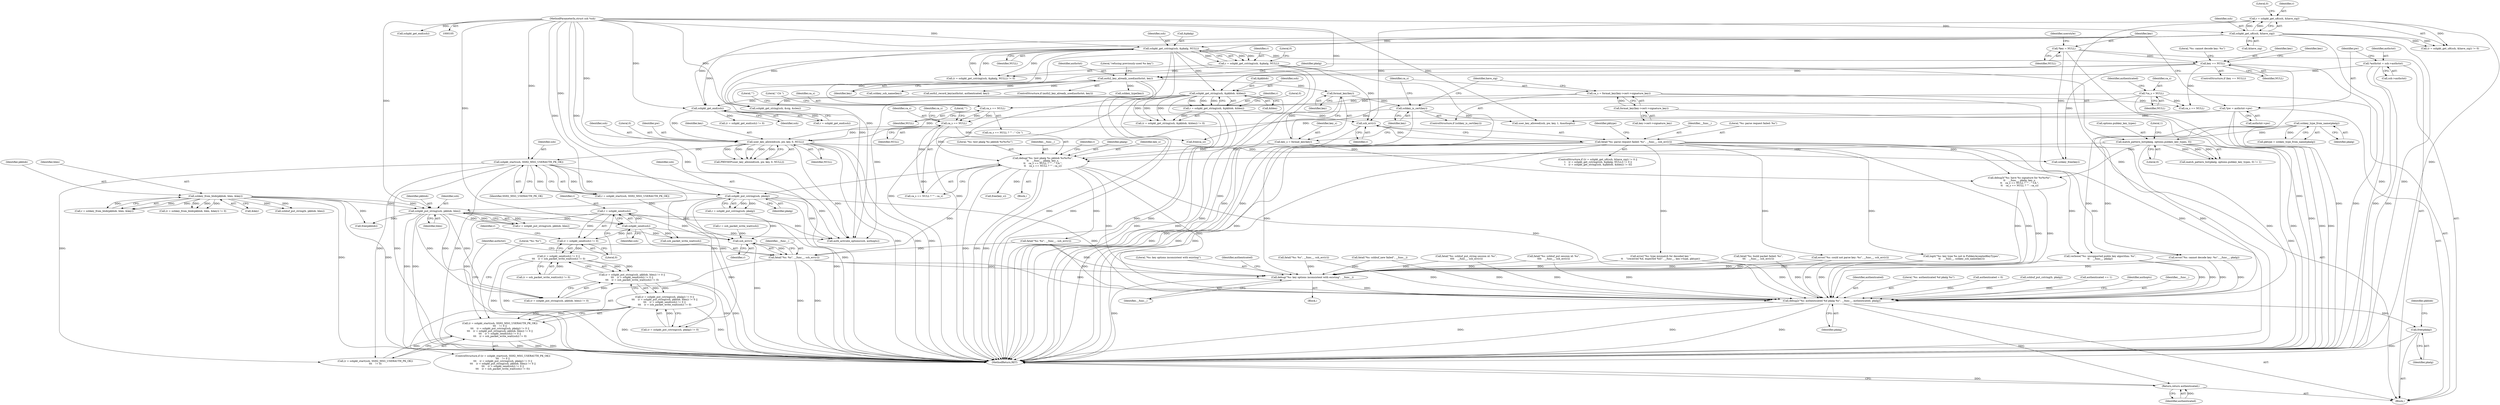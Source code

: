 digraph "1_src_779974d35b4859c07bc3cb8a12c74b43b0a7d1e0_1@API" {
"1000609" [label="(Call,r = sshpkt_send(ssh))"];
"1000611" [label="(Call,sshpkt_send(ssh))"];
"1000602" [label="(Call,sshpkt_put_string(ssh, pkblob, blen))"];
"1000594" [label="(Call,sshpkt_put_cstring(ssh, pkalg))"];
"1000586" [label="(Call,sshpkt_start(ssh, SSH2_MSG_USERAUTH_PK_OK))"];
"1000574" [label="(Call,user_key_allowed(ssh, pw, key, 0, NULL))"];
"1000564" [label="(Call,sshpkt_get_end(ssh))"];
"1000187" [label="(Call,sshpkt_get_string(ssh, &pkblob, &blen))"];
"1000178" [label="(Call,sshpkt_get_cstring(ssh, &pkalg, NULL))"];
"1000169" [label="(Call,sshpkt_get_u8(ssh, &have_sig))"];
"1000106" [label="(MethodParameterIn,struct ssh *ssh)"];
"1000115" [label="(Call,*pw = authctxt->pw)"];
"1000305" [label="(Call,sshkey_is_cert(key))"];
"1000302" [label="(Call,format_key(key))"];
"1000275" [label="(Call,auth2_key_already_used(authctxt, key))"];
"1000109" [label="(Call,*authctxt = ssh->authctxt)"];
"1000231" [label="(Call,key == NULL)"];
"1000122" [label="(Call,*key = NULL)"];
"1000555" [label="(Call,ca_s == NULL)"];
"1000549" [label="(Call,ca_s == NULL)"];
"1000135" [label="(Call,*ca_s = NULL)"];
"1000307" [label="(Call,ca_s = format_key(key->cert->signature_key))"];
"1000309" [label="(Call,format_key(key->cert->signature_key))"];
"1000543" [label="(Call,debug(\"%s: test pkalg %s pkblob %s%s%s\",\n\t\t    __func__, pkalg, key_s,\n\t\t    ca_s == NULL ? \"\" : \" CA \",\n\t\t    ca_s == NULL ? \"\" : ca_s))"];
"1000194" [label="(Call,fatal(\"%s: parse request failed: %s\", __func__, ssh_err(r)))"];
"1000197" [label="(Call,ssh_err(r))"];
"1000176" [label="(Call,r = sshpkt_get_cstring(ssh, &pkalg, NULL))"];
"1000167" [label="(Call,r = sshpkt_get_u8(ssh, &have_sig))"];
"1000185" [label="(Call,r = sshpkt_get_string(ssh, &pkblob, &blen))"];
"1000286" [label="(Call,match_pattern_list(pkalg, options.pubkey_key_types, 0))"];
"1000201" [label="(Call,sshkey_type_from_name(pkalg))"];
"1000300" [label="(Call,key_s = format_key(key))"];
"1000217" [label="(Call,sshkey_from_blob(pkblob, blen, &key))"];
"1000608" [label="(Call,(r = sshpkt_send(ssh)) != 0)"];
"1000607" [label="(Call,(r = sshpkt_send(ssh)) != 0 ||\n\t\t\t    (r = ssh_packet_write_wait(ssh)) != 0)"];
"1000598" [label="(Call,(r = sshpkt_put_string(ssh, pkblob, blen)) != 0 ||\n\t\t\t    (r = sshpkt_send(ssh)) != 0 ||\n\t\t\t    (r = ssh_packet_write_wait(ssh)) != 0)"];
"1000590" [label="(Call,(r = sshpkt_put_cstring(ssh, pkalg)) != 0 ||\n\t\t\t    (r = sshpkt_put_string(ssh, pkblob, blen)) != 0 ||\n\t\t\t    (r = sshpkt_send(ssh)) != 0 ||\n\t\t\t    (r = ssh_packet_write_wait(ssh)) != 0)"];
"1000582" [label="(Call,(r = sshpkt_start(ssh, SSH2_MSG_USERAUTH_PK_OK))\n\t\t\t    != 0 ||\n\t\t\t    (r = sshpkt_put_cstring(ssh, pkalg)) != 0 ||\n\t\t\t    (r = sshpkt_put_string(ssh, pkblob, blen)) != 0 ||\n\t\t\t    (r = sshpkt_send(ssh)) != 0 ||\n\t\t\t    (r = ssh_packet_write_wait(ssh)) != 0)"];
"1000623" [label="(Call,ssh_err(r))"];
"1000620" [label="(Call,fatal(\"%s: %s\", __func__, ssh_err(r)))"];
"1000642" [label="(Call,debug(\"%s: key options inconsistent with existing\", __func__))"];
"1000648" [label="(Call,debug2(\"%s: authenticated %d pkalg %s\", __func__, authenticated, pkalg))"];
"1000659" [label="(Call,free(pkalg))"];
"1000667" [label="(Return,return authenticated;)"];
"1000123" [label="(Identifier,key)"];
"1000167" [label="(Call,r = sshpkt_get_u8(ssh, &have_sig))"];
"1000554" [label="(Call,ca_s == NULL ? \"\" : ca_s)"];
"1000615" [label="(Call,r = ssh_packet_write_wait(ssh))"];
"1000574" [label="(Call,user_key_allowed(ssh, pw, key, 0, NULL))"];
"1000183" [label="(Literal,0)"];
"1000173" [label="(Literal,0)"];
"1000179" [label="(Identifier,ssh)"];
"1000169" [label="(Call,sshpkt_get_u8(ssh, &have_sig))"];
"1000168" [label="(Identifier,r)"];
"1000137" [label="(Identifier,NULL)"];
"1000611" [label="(Call,sshpkt_send(ssh))"];
"1000599" [label="(Call,(r = sshpkt_put_string(ssh, pkblob, blen)) != 0)"];
"1000583" [label="(Call,(r = sshpkt_start(ssh, SSH2_MSG_USERAUTH_PK_OK))\n\t\t\t    != 0)"];
"1000307" [label="(Call,ca_s = format_key(key->cert->signature_key))"];
"1000383" [label="(Call,fatal(\"%s: sshbuf_put session id: %s\",\n\t\t\t\t    __func__, ssh_err(r)))"];
"1000191" [label="(Call,&blen)"];
"1000669" [label="(MethodReturn,RET)"];
"1000667" [label="(Return,return authenticated;)"];
"1000340" [label="(Call,sshpkt_get_string(ssh, &sig, &slen))"];
"1000302" [label="(Call,format_key(key))"];
"1000324" [label="(Call,ca_s == NULL)"];
"1000220" [label="(Call,&key)"];
"1000318" [label="(Call,debug3(\"%s: have %s signature for %s%s%s\",\n\t\t    __func__, pkalg, key_s,\n\t\t    ca_s == NULL ? \"\" : \" CA \",\n\t\t    ca_s == NULL ? \"\" : ca_s))"];
"1000594" [label="(Call,sshpkt_put_cstring(ssh, pkalg))"];
"1000484" [label="(Call,fatal(\"%s: build packet failed: %s\",\n\t\t\t    __func__, ssh_err(r)))"];
"1000562" [label="(Call,r = sshpkt_get_end(ssh))"];
"1000187" [label="(Call,sshpkt_get_string(ssh, &pkblob, &blen))"];
"1000399" [label="(Call,fatal(\"%s: sshbuf_put_string session id: %s\",\n \t\t\t\t    __func__, ssh_err(r)))"];
"1000110" [label="(Identifier,authctxt)"];
"1000196" [label="(Identifier,__func__)"];
"1000230" [label="(ControlStructure,if (key == NULL))"];
"1000185" [label="(Call,r = sshpkt_get_string(ssh, &pkblob, &blen))"];
"1000582" [label="(Call,(r = sshpkt_start(ssh, SSH2_MSG_USERAUTH_PK_OK))\n\t\t\t    != 0 ||\n\t\t\t    (r = sshpkt_put_cstring(ssh, pkalg)) != 0 ||\n\t\t\t    (r = sshpkt_put_string(ssh, pkblob, blen)) != 0 ||\n\t\t\t    (r = sshpkt_send(ssh)) != 0 ||\n\t\t\t    (r = ssh_packet_write_wait(ssh)) != 0)"];
"1000537" [label="(Call,auth2_record_key(authctxt, authenticated, key))"];
"1000304" [label="(ControlStructure,if (sshkey_is_cert(key)))"];
"1000557" [label="(Identifier,NULL)"];
"1000620" [label="(Call,fatal(\"%s: %s\", __func__, ssh_err(r)))"];
"1000662" [label="(Identifier,pkblob)"];
"1000547" [label="(Identifier,key_s)"];
"1000668" [label="(Identifier,authenticated)"];
"1000591" [label="(Call,(r = sshpkt_put_cstring(ssh, pkalg)) != 0)"];
"1000147" [label="(Identifier,authenticated)"];
"1000287" [label="(Identifier,pkalg)"];
"1000556" [label="(Identifier,ca_s)"];
"1000563" [label="(Identifier,r)"];
"1000576" [label="(Identifier,pw)"];
"1000610" [label="(Identifier,r)"];
"1000579" [label="(Identifier,NULL)"];
"1000178" [label="(Call,sshpkt_get_cstring(ssh, &pkalg, NULL))"];
"1000555" [label="(Call,ca_s == NULL)"];
"1000621" [label="(Literal,\"%s: %s\")"];
"1000546" [label="(Identifier,pkalg)"];
"1000595" [label="(Identifier,ssh)"];
"1000193" [label="(Literal,0)"];
"1000199" [label="(Call,pktype = sshkey_type_from_name(pkalg))"];
"1000274" [label="(ControlStructure,if (auth2_key_already_used(authctxt, key)))"];
"1000306" [label="(Identifier,key)"];
"1000280" [label="(Literal,\"refusing previously-used %s key\")"];
"1000281" [label="(Call,sshkey_type(key))"];
"1000548" [label="(Call,ca_s == NULL ? \"\" : \" CA \")"];
"1000288" [label="(Call,options.pubkey_key_types)"];
"1000661" [label="(Call,free(pkblob))"];
"1000275" [label="(Call,auth2_key_already_used(authctxt, key))"];
"1000590" [label="(Call,(r = sshpkt_put_cstring(ssh, pkalg)) != 0 ||\n\t\t\t    (r = sshpkt_put_string(ssh, pkblob, blen)) != 0 ||\n\t\t\t    (r = sshpkt_send(ssh)) != 0 ||\n\t\t\t    (r = ssh_packet_write_wait(ssh)) != 0)"];
"1000117" [label="(Call,authctxt->pw)"];
"1000276" [label="(Identifier,authctxt)"];
"1000651" [label="(Identifier,authenticated)"];
"1000564" [label="(Call,sshpkt_get_end(ssh))"];
"1000649" [label="(Literal,\"%s: authenticated %d pkalg %s\")"];
"1000285" [label="(Call,match_pattern_list(pkalg, options.pubkey_key_types, 0) != 1)"];
"1000648" [label="(Call,debug2(\"%s: authenticated %d pkalg %s\", __func__, authenticated, pkalg))"];
"1000175" [label="(Call,(r = sshpkt_get_cstring(ssh, &pkalg, NULL)) != 0)"];
"1000106" [label="(MethodParameterIn,struct ssh *ssh)"];
"1000194" [label="(Call,fatal(\"%s: parse request failed: %s\", __func__, ssh_err(r)))"];
"1000171" [label="(Call,&have_sig)"];
"1000581" [label="(ControlStructure,if ((r = sshpkt_start(ssh, SSH2_MSG_USERAUTH_PK_OK))\n\t\t\t    != 0 ||\n\t\t\t    (r = sshpkt_put_cstring(ssh, pkalg)) != 0 ||\n\t\t\t    (r = sshpkt_put_string(ssh, pkblob, blen)) != 0 ||\n\t\t\t    (r = sshpkt_send(ssh)) != 0 ||\n\t\t\t    (r = ssh_packet_write_wait(ssh)) != 0))"];
"1000231" [label="(Call,key == NULL)"];
"1000217" [label="(Call,sshkey_from_blob(pkblob, blen, &key))"];
"1000128" [label="(Identifier,userstyle)"];
"1000247" [label="(Call,error(\"%s: type mismatch for decoded key \"\n\t\t    \"(received %d, expected %d)\", __func__, key->type, pktype))"];
"1000645" [label="(Call,authenticated = 0)"];
"1000316" [label="(Identifier,have_sig)"];
"1000202" [label="(Identifier,pkalg)"];
"1000305" [label="(Call,sshkey_is_cert(key))"];
"1000623" [label="(Call,ssh_err(r))"];
"1000588" [label="(Identifier,SSH2_MSG_USERAUTH_PK_OK)"];
"1000613" [label="(Literal,0)"];
"1000186" [label="(Identifier,r)"];
"1000292" [label="(Literal,1)"];
"1000215" [label="(Call,r = sshkey_from_blob(pkblob, blen, &key))"];
"1000350" [label="(Call,sshpkt_get_end(ssh))"];
"1000236" [label="(Literal,\"%s: cannot decode key: %s\")"];
"1000107" [label="(Block,)"];
"1000472" [label="(Call,sshbuf_put_cstring(b, pkalg))"];
"1000208" [label="(Call,verbose(\"%s: unsupported public key algorithm: %s\",\n\t\t    __func__, pkalg))"];
"1000232" [label="(Identifier,key)"];
"1000644" [label="(Identifier,__func__)"];
"1000353" [label="(Call,fatal(\"%s: %s\", __func__, ssh_err(r)))"];
"1000612" [label="(Identifier,ssh)"];
"1000600" [label="(Call,r = sshpkt_put_string(ssh, pkblob, blen))"];
"1000243" [label="(Identifier,key)"];
"1000627" [label="(Identifier,authctxt)"];
"1000233" [label="(Identifier,NULL)"];
"1000309" [label="(Call,format_key(key->cert->signature_key))"];
"1000652" [label="(Identifier,pkalg)"];
"1000189" [label="(Call,&pkblob)"];
"1000308" [label="(Identifier,ca_s)"];
"1000567" [label="(Call,fatal(\"%s: %s\", __func__, ssh_err(r)))"];
"1000201" [label="(Call,sshkey_type_from_name(pkalg))"];
"1000573" [label="(Call,PRIVSEP(user_key_allowed(ssh, pw, key, 0, NULL)))"];
"1000596" [label="(Identifier,pkalg)"];
"1000136" [label="(Identifier,ca_s)"];
"1000614" [label="(Call,(r = ssh_packet_write_wait(ssh)) != 0)"];
"1000303" [label="(Identifier,key)"];
"1000559" [label="(Identifier,ca_s)"];
"1000166" [label="(Call,(r = sshpkt_get_u8(ssh, &have_sig)) != 0)"];
"1000609" [label="(Call,r = sshpkt_send(ssh))"];
"1000633" [label="(Call,authenticated == 1)"];
"1000637" [label="(Call,auth_activate_options(ssh, authopts))"];
"1000544" [label="(Literal,\"%s: test pkalg %s pkblob %s%s%s\")"];
"1000659" [label="(Call,free(pkalg))"];
"1000135" [label="(Call,*ca_s = NULL)"];
"1000543" [label="(Call,debug(\"%s: test pkalg %s pkblob %s%s%s\",\n\t\t    __func__, pkalg, key_s,\n\t\t    ca_s == NULL ? \"\" : \" CA \",\n\t\t    ca_s == NULL ? \"\" : ca_s))"];
"1000109" [label="(Call,*authctxt = ssh->authctxt)"];
"1000577" [label="(Identifier,key)"];
"1000177" [label="(Identifier,r)"];
"1000642" [label="(Call,debug(\"%s: key options inconsistent with existing\", __func__))"];
"1000122" [label="(Call,*key = NULL)"];
"1000654" [label="(Identifier,authopts)"];
"1000479" [label="(Call,sshbuf_put_string(b, pkblob, blen))"];
"1000170" [label="(Identifier,ssh)"];
"1000277" [label="(Identifier,key)"];
"1000550" [label="(Identifier,ca_s)"];
"1000598" [label="(Call,(r = sshpkt_put_string(ssh, pkblob, blen)) != 0 ||\n\t\t\t    (r = sshpkt_send(ssh)) != 0 ||\n\t\t\t    (r = ssh_packet_write_wait(ssh)) != 0)"];
"1000586" [label="(Call,sshpkt_start(ssh, SSH2_MSG_USERAUTH_PK_OK))"];
"1000164" [label="(ControlStructure,if ((r = sshpkt_get_u8(ssh, &have_sig)) != 0 ||\n \t    (r = sshpkt_get_cstring(ssh, &pkalg, NULL)) != 0 ||\n \t    (r = sshpkt_get_string(ssh, &pkblob, &blen)) != 0))"];
"1000180" [label="(Call,&pkalg)"];
"1000650" [label="(Identifier,__func__)"];
"1000603" [label="(Identifier,ssh)"];
"1000297" [label="(Call,sshkey_ssh_name(key))"];
"1000575" [label="(Identifier,ssh)"];
"1000655" [label="(Call,sshkey_free(key))"];
"1000116" [label="(Identifier,pw)"];
"1000663" [label="(Call,free(key_s))"];
"1000592" [label="(Call,r = sshpkt_put_cstring(ssh, pkalg))"];
"1000235" [label="(Call,error(\"%s: cannot decode key: %s\", __func__, pkalg))"];
"1000604" [label="(Identifier,pkblob)"];
"1000310" [label="(Call,key->cert->signature_key)"];
"1000551" [label="(Identifier,NULL)"];
"1000111" [label="(Call,ssh->authctxt)"];
"1000602" [label="(Call,sshpkt_put_string(ssh, pkblob, blen))"];
"1000301" [label="(Identifier,key_s)"];
"1000219" [label="(Identifier,blen)"];
"1000561" [label="(Call,(r = sshpkt_get_end(ssh)) != 0)"];
"1000608" [label="(Call,(r = sshpkt_send(ssh)) != 0)"];
"1000641" [label="(Block,)"];
"1000214" [label="(Call,(r = sshkey_from_blob(pkblob, blen, &key)) != 0)"];
"1000198" [label="(Identifier,r)"];
"1000364" [label="(Call,fatal(\"%s: sshbuf_new failed\", __func__))"];
"1000115" [label="(Call,*pw = authctxt->pw)"];
"1000552" [label="(Literal,\"\")"];
"1000224" [label="(Call,error(\"%s: could not parse key: %s\", __func__, ssh_err(r)))"];
"1000195" [label="(Literal,\"%s: parse request failed: %s\")"];
"1000584" [label="(Call,r = sshpkt_start(ssh, SSH2_MSG_USERAUTH_PK_OK))"];
"1000176" [label="(Call,r = sshpkt_get_cstring(ssh, &pkalg, NULL))"];
"1000616" [label="(Identifier,r)"];
"1000578" [label="(Literal,0)"];
"1000188" [label="(Identifier,ssh)"];
"1000549" [label="(Call,ca_s == NULL)"];
"1000665" [label="(Call,free(ca_s))"];
"1000498" [label="(Call,user_key_allowed(ssh, pw, key, 1, &authopts))"];
"1000565" [label="(Identifier,ssh)"];
"1000200" [label="(Identifier,pktype)"];
"1000660" [label="(Identifier,pkalg)"];
"1000294" [label="(Call,logit(\"%s: key type %s not in PubkeyAcceptedKeyTypes\",\n\t\t    __func__, sshkey_ssh_name(key)))"];
"1000218" [label="(Identifier,pkblob)"];
"1000605" [label="(Identifier,blen)"];
"1000124" [label="(Identifier,NULL)"];
"1000545" [label="(Identifier,__func__)"];
"1000643" [label="(Literal,\"%s: key options inconsistent with existing\")"];
"1000646" [label="(Identifier,authenticated)"];
"1000607" [label="(Call,(r = sshpkt_send(ssh)) != 0 ||\n\t\t\t    (r = ssh_packet_write_wait(ssh)) != 0)"];
"1000553" [label="(Literal,\" CA \")"];
"1000542" [label="(Block,)"];
"1000286" [label="(Call,match_pattern_list(pkalg, options.pubkey_key_types, 0))"];
"1000291" [label="(Literal,0)"];
"1000622" [label="(Identifier,__func__)"];
"1000617" [label="(Call,ssh_packet_write_wait(ssh))"];
"1000300" [label="(Call,key_s = format_key(key))"];
"1000558" [label="(Literal,\"\")"];
"1000624" [label="(Identifier,r)"];
"1000197" [label="(Call,ssh_err(r))"];
"1000182" [label="(Identifier,NULL)"];
"1000587" [label="(Identifier,ssh)"];
"1000184" [label="(Call,(r = sshpkt_get_string(ssh, &pkblob, &blen)) != 0)"];
"1000609" -> "1000608"  [label="AST: "];
"1000609" -> "1000611"  [label="CFG: "];
"1000610" -> "1000609"  [label="AST: "];
"1000611" -> "1000609"  [label="AST: "];
"1000613" -> "1000609"  [label="CFG: "];
"1000609" -> "1000669"  [label="DDG: "];
"1000609" -> "1000669"  [label="DDG: "];
"1000609" -> "1000608"  [label="DDG: "];
"1000611" -> "1000609"  [label="DDG: "];
"1000609" -> "1000623"  [label="DDG: "];
"1000611" -> "1000612"  [label="CFG: "];
"1000612" -> "1000611"  [label="AST: "];
"1000611" -> "1000669"  [label="DDG: "];
"1000611" -> "1000608"  [label="DDG: "];
"1000602" -> "1000611"  [label="DDG: "];
"1000106" -> "1000611"  [label="DDG: "];
"1000611" -> "1000617"  [label="DDG: "];
"1000611" -> "1000637"  [label="DDG: "];
"1000602" -> "1000600"  [label="AST: "];
"1000602" -> "1000605"  [label="CFG: "];
"1000603" -> "1000602"  [label="AST: "];
"1000604" -> "1000602"  [label="AST: "];
"1000605" -> "1000602"  [label="AST: "];
"1000600" -> "1000602"  [label="CFG: "];
"1000602" -> "1000669"  [label="DDG: "];
"1000602" -> "1000669"  [label="DDG: "];
"1000602" -> "1000599"  [label="DDG: "];
"1000602" -> "1000599"  [label="DDG: "];
"1000602" -> "1000599"  [label="DDG: "];
"1000602" -> "1000600"  [label="DDG: "];
"1000602" -> "1000600"  [label="DDG: "];
"1000602" -> "1000600"  [label="DDG: "];
"1000594" -> "1000602"  [label="DDG: "];
"1000106" -> "1000602"  [label="DDG: "];
"1000217" -> "1000602"  [label="DDG: "];
"1000217" -> "1000602"  [label="DDG: "];
"1000602" -> "1000637"  [label="DDG: "];
"1000602" -> "1000661"  [label="DDG: "];
"1000594" -> "1000592"  [label="AST: "];
"1000594" -> "1000596"  [label="CFG: "];
"1000595" -> "1000594"  [label="AST: "];
"1000596" -> "1000594"  [label="AST: "];
"1000592" -> "1000594"  [label="CFG: "];
"1000594" -> "1000669"  [label="DDG: "];
"1000594" -> "1000591"  [label="DDG: "];
"1000594" -> "1000591"  [label="DDG: "];
"1000594" -> "1000592"  [label="DDG: "];
"1000594" -> "1000592"  [label="DDG: "];
"1000586" -> "1000594"  [label="DDG: "];
"1000106" -> "1000594"  [label="DDG: "];
"1000543" -> "1000594"  [label="DDG: "];
"1000594" -> "1000637"  [label="DDG: "];
"1000594" -> "1000648"  [label="DDG: "];
"1000586" -> "1000584"  [label="AST: "];
"1000586" -> "1000588"  [label="CFG: "];
"1000587" -> "1000586"  [label="AST: "];
"1000588" -> "1000586"  [label="AST: "];
"1000584" -> "1000586"  [label="CFG: "];
"1000586" -> "1000669"  [label="DDG: "];
"1000586" -> "1000669"  [label="DDG: "];
"1000586" -> "1000583"  [label="DDG: "];
"1000586" -> "1000583"  [label="DDG: "];
"1000586" -> "1000584"  [label="DDG: "];
"1000586" -> "1000584"  [label="DDG: "];
"1000574" -> "1000586"  [label="DDG: "];
"1000106" -> "1000586"  [label="DDG: "];
"1000586" -> "1000637"  [label="DDG: "];
"1000574" -> "1000573"  [label="AST: "];
"1000574" -> "1000579"  [label="CFG: "];
"1000575" -> "1000574"  [label="AST: "];
"1000576" -> "1000574"  [label="AST: "];
"1000577" -> "1000574"  [label="AST: "];
"1000578" -> "1000574"  [label="AST: "];
"1000579" -> "1000574"  [label="AST: "];
"1000573" -> "1000574"  [label="CFG: "];
"1000574" -> "1000669"  [label="DDG: "];
"1000574" -> "1000669"  [label="DDG: "];
"1000574" -> "1000669"  [label="DDG: "];
"1000574" -> "1000573"  [label="DDG: "];
"1000574" -> "1000573"  [label="DDG: "];
"1000574" -> "1000573"  [label="DDG: "];
"1000574" -> "1000573"  [label="DDG: "];
"1000574" -> "1000573"  [label="DDG: "];
"1000564" -> "1000574"  [label="DDG: "];
"1000106" -> "1000574"  [label="DDG: "];
"1000115" -> "1000574"  [label="DDG: "];
"1000305" -> "1000574"  [label="DDG: "];
"1000555" -> "1000574"  [label="DDG: "];
"1000574" -> "1000637"  [label="DDG: "];
"1000574" -> "1000655"  [label="DDG: "];
"1000564" -> "1000562"  [label="AST: "];
"1000564" -> "1000565"  [label="CFG: "];
"1000565" -> "1000564"  [label="AST: "];
"1000562" -> "1000564"  [label="CFG: "];
"1000564" -> "1000561"  [label="DDG: "];
"1000564" -> "1000562"  [label="DDG: "];
"1000187" -> "1000564"  [label="DDG: "];
"1000178" -> "1000564"  [label="DDG: "];
"1000169" -> "1000564"  [label="DDG: "];
"1000106" -> "1000564"  [label="DDG: "];
"1000187" -> "1000185"  [label="AST: "];
"1000187" -> "1000191"  [label="CFG: "];
"1000188" -> "1000187"  [label="AST: "];
"1000189" -> "1000187"  [label="AST: "];
"1000191" -> "1000187"  [label="AST: "];
"1000185" -> "1000187"  [label="CFG: "];
"1000187" -> "1000669"  [label="DDG: "];
"1000187" -> "1000669"  [label="DDG: "];
"1000187" -> "1000669"  [label="DDG: "];
"1000187" -> "1000184"  [label="DDG: "];
"1000187" -> "1000184"  [label="DDG: "];
"1000187" -> "1000184"  [label="DDG: "];
"1000187" -> "1000185"  [label="DDG: "];
"1000187" -> "1000185"  [label="DDG: "];
"1000187" -> "1000185"  [label="DDG: "];
"1000178" -> "1000187"  [label="DDG: "];
"1000106" -> "1000187"  [label="DDG: "];
"1000187" -> "1000340"  [label="DDG: "];
"1000187" -> "1000637"  [label="DDG: "];
"1000178" -> "1000176"  [label="AST: "];
"1000178" -> "1000182"  [label="CFG: "];
"1000179" -> "1000178"  [label="AST: "];
"1000180" -> "1000178"  [label="AST: "];
"1000182" -> "1000178"  [label="AST: "];
"1000176" -> "1000178"  [label="CFG: "];
"1000178" -> "1000669"  [label="DDG: "];
"1000178" -> "1000669"  [label="DDG: "];
"1000178" -> "1000669"  [label="DDG: "];
"1000178" -> "1000175"  [label="DDG: "];
"1000178" -> "1000175"  [label="DDG: "];
"1000178" -> "1000175"  [label="DDG: "];
"1000178" -> "1000176"  [label="DDG: "];
"1000178" -> "1000176"  [label="DDG: "];
"1000178" -> "1000176"  [label="DDG: "];
"1000169" -> "1000178"  [label="DDG: "];
"1000106" -> "1000178"  [label="DDG: "];
"1000178" -> "1000231"  [label="DDG: "];
"1000178" -> "1000340"  [label="DDG: "];
"1000178" -> "1000637"  [label="DDG: "];
"1000169" -> "1000167"  [label="AST: "];
"1000169" -> "1000171"  [label="CFG: "];
"1000170" -> "1000169"  [label="AST: "];
"1000171" -> "1000169"  [label="AST: "];
"1000167" -> "1000169"  [label="CFG: "];
"1000169" -> "1000669"  [label="DDG: "];
"1000169" -> "1000669"  [label="DDG: "];
"1000169" -> "1000166"  [label="DDG: "];
"1000169" -> "1000166"  [label="DDG: "];
"1000169" -> "1000167"  [label="DDG: "];
"1000169" -> "1000167"  [label="DDG: "];
"1000106" -> "1000169"  [label="DDG: "];
"1000169" -> "1000340"  [label="DDG: "];
"1000169" -> "1000637"  [label="DDG: "];
"1000106" -> "1000105"  [label="AST: "];
"1000106" -> "1000669"  [label="DDG: "];
"1000106" -> "1000340"  [label="DDG: "];
"1000106" -> "1000350"  [label="DDG: "];
"1000106" -> "1000498"  [label="DDG: "];
"1000106" -> "1000617"  [label="DDG: "];
"1000106" -> "1000637"  [label="DDG: "];
"1000115" -> "1000107"  [label="AST: "];
"1000115" -> "1000117"  [label="CFG: "];
"1000116" -> "1000115"  [label="AST: "];
"1000117" -> "1000115"  [label="AST: "];
"1000123" -> "1000115"  [label="CFG: "];
"1000115" -> "1000669"  [label="DDG: "];
"1000115" -> "1000669"  [label="DDG: "];
"1000115" -> "1000498"  [label="DDG: "];
"1000305" -> "1000304"  [label="AST: "];
"1000305" -> "1000306"  [label="CFG: "];
"1000306" -> "1000305"  [label="AST: "];
"1000308" -> "1000305"  [label="CFG: "];
"1000316" -> "1000305"  [label="CFG: "];
"1000305" -> "1000669"  [label="DDG: "];
"1000302" -> "1000305"  [label="DDG: "];
"1000305" -> "1000498"  [label="DDG: "];
"1000302" -> "1000300"  [label="AST: "];
"1000302" -> "1000303"  [label="CFG: "];
"1000303" -> "1000302"  [label="AST: "];
"1000300" -> "1000302"  [label="CFG: "];
"1000302" -> "1000300"  [label="DDG: "];
"1000275" -> "1000302"  [label="DDG: "];
"1000275" -> "1000274"  [label="AST: "];
"1000275" -> "1000277"  [label="CFG: "];
"1000276" -> "1000275"  [label="AST: "];
"1000277" -> "1000275"  [label="AST: "];
"1000280" -> "1000275"  [label="CFG: "];
"1000287" -> "1000275"  [label="CFG: "];
"1000275" -> "1000669"  [label="DDG: "];
"1000275" -> "1000669"  [label="DDG: "];
"1000109" -> "1000275"  [label="DDG: "];
"1000231" -> "1000275"  [label="DDG: "];
"1000275" -> "1000281"  [label="DDG: "];
"1000275" -> "1000297"  [label="DDG: "];
"1000275" -> "1000537"  [label="DDG: "];
"1000109" -> "1000107"  [label="AST: "];
"1000109" -> "1000111"  [label="CFG: "];
"1000110" -> "1000109"  [label="AST: "];
"1000111" -> "1000109"  [label="AST: "];
"1000116" -> "1000109"  [label="CFG: "];
"1000109" -> "1000669"  [label="DDG: "];
"1000109" -> "1000669"  [label="DDG: "];
"1000231" -> "1000230"  [label="AST: "];
"1000231" -> "1000233"  [label="CFG: "];
"1000232" -> "1000231"  [label="AST: "];
"1000233" -> "1000231"  [label="AST: "];
"1000236" -> "1000231"  [label="CFG: "];
"1000243" -> "1000231"  [label="CFG: "];
"1000231" -> "1000669"  [label="DDG: "];
"1000231" -> "1000669"  [label="DDG: "];
"1000122" -> "1000231"  [label="DDG: "];
"1000231" -> "1000324"  [label="DDG: "];
"1000231" -> "1000549"  [label="DDG: "];
"1000231" -> "1000655"  [label="DDG: "];
"1000122" -> "1000107"  [label="AST: "];
"1000122" -> "1000124"  [label="CFG: "];
"1000123" -> "1000122"  [label="AST: "];
"1000124" -> "1000122"  [label="AST: "];
"1000128" -> "1000122"  [label="CFG: "];
"1000122" -> "1000669"  [label="DDG: "];
"1000122" -> "1000655"  [label="DDG: "];
"1000555" -> "1000554"  [label="AST: "];
"1000555" -> "1000557"  [label="CFG: "];
"1000556" -> "1000555"  [label="AST: "];
"1000557" -> "1000555"  [label="AST: "];
"1000558" -> "1000555"  [label="CFG: "];
"1000559" -> "1000555"  [label="CFG: "];
"1000555" -> "1000543"  [label="DDG: "];
"1000549" -> "1000555"  [label="DDG: "];
"1000549" -> "1000555"  [label="DDG: "];
"1000555" -> "1000554"  [label="DDG: "];
"1000555" -> "1000665"  [label="DDG: "];
"1000549" -> "1000548"  [label="AST: "];
"1000549" -> "1000551"  [label="CFG: "];
"1000550" -> "1000549"  [label="AST: "];
"1000551" -> "1000549"  [label="AST: "];
"1000552" -> "1000549"  [label="CFG: "];
"1000553" -> "1000549"  [label="CFG: "];
"1000135" -> "1000549"  [label="DDG: "];
"1000307" -> "1000549"  [label="DDG: "];
"1000135" -> "1000107"  [label="AST: "];
"1000135" -> "1000137"  [label="CFG: "];
"1000136" -> "1000135"  [label="AST: "];
"1000137" -> "1000135"  [label="AST: "];
"1000147" -> "1000135"  [label="CFG: "];
"1000135" -> "1000669"  [label="DDG: "];
"1000135" -> "1000324"  [label="DDG: "];
"1000135" -> "1000665"  [label="DDG: "];
"1000307" -> "1000304"  [label="AST: "];
"1000307" -> "1000309"  [label="CFG: "];
"1000308" -> "1000307"  [label="AST: "];
"1000309" -> "1000307"  [label="AST: "];
"1000316" -> "1000307"  [label="CFG: "];
"1000307" -> "1000669"  [label="DDG: "];
"1000309" -> "1000307"  [label="DDG: "];
"1000307" -> "1000324"  [label="DDG: "];
"1000309" -> "1000310"  [label="CFG: "];
"1000310" -> "1000309"  [label="AST: "];
"1000309" -> "1000669"  [label="DDG: "];
"1000543" -> "1000542"  [label="AST: "];
"1000543" -> "1000554"  [label="CFG: "];
"1000544" -> "1000543"  [label="AST: "];
"1000545" -> "1000543"  [label="AST: "];
"1000546" -> "1000543"  [label="AST: "];
"1000547" -> "1000543"  [label="AST: "];
"1000548" -> "1000543"  [label="AST: "];
"1000554" -> "1000543"  [label="AST: "];
"1000563" -> "1000543"  [label="CFG: "];
"1000543" -> "1000669"  [label="DDG: "];
"1000543" -> "1000669"  [label="DDG: "];
"1000543" -> "1000669"  [label="DDG: "];
"1000194" -> "1000543"  [label="DDG: "];
"1000286" -> "1000543"  [label="DDG: "];
"1000300" -> "1000543"  [label="DDG: "];
"1000543" -> "1000567"  [label="DDG: "];
"1000543" -> "1000620"  [label="DDG: "];
"1000543" -> "1000642"  [label="DDG: "];
"1000543" -> "1000648"  [label="DDG: "];
"1000543" -> "1000648"  [label="DDG: "];
"1000543" -> "1000663"  [label="DDG: "];
"1000194" -> "1000164"  [label="AST: "];
"1000194" -> "1000197"  [label="CFG: "];
"1000195" -> "1000194"  [label="AST: "];
"1000196" -> "1000194"  [label="AST: "];
"1000197" -> "1000194"  [label="AST: "];
"1000200" -> "1000194"  [label="CFG: "];
"1000194" -> "1000669"  [label="DDG: "];
"1000194" -> "1000669"  [label="DDG: "];
"1000197" -> "1000194"  [label="DDG: "];
"1000194" -> "1000208"  [label="DDG: "];
"1000194" -> "1000224"  [label="DDG: "];
"1000194" -> "1000235"  [label="DDG: "];
"1000194" -> "1000247"  [label="DDG: "];
"1000194" -> "1000294"  [label="DDG: "];
"1000194" -> "1000318"  [label="DDG: "];
"1000194" -> "1000642"  [label="DDG: "];
"1000194" -> "1000648"  [label="DDG: "];
"1000197" -> "1000198"  [label="CFG: "];
"1000198" -> "1000197"  [label="AST: "];
"1000197" -> "1000669"  [label="DDG: "];
"1000176" -> "1000197"  [label="DDG: "];
"1000167" -> "1000197"  [label="DDG: "];
"1000185" -> "1000197"  [label="DDG: "];
"1000176" -> "1000175"  [label="AST: "];
"1000177" -> "1000176"  [label="AST: "];
"1000183" -> "1000176"  [label="CFG: "];
"1000176" -> "1000669"  [label="DDG: "];
"1000176" -> "1000669"  [label="DDG: "];
"1000176" -> "1000175"  [label="DDG: "];
"1000167" -> "1000166"  [label="AST: "];
"1000168" -> "1000167"  [label="AST: "];
"1000173" -> "1000167"  [label="CFG: "];
"1000167" -> "1000669"  [label="DDG: "];
"1000167" -> "1000669"  [label="DDG: "];
"1000167" -> "1000166"  [label="DDG: "];
"1000185" -> "1000184"  [label="AST: "];
"1000186" -> "1000185"  [label="AST: "];
"1000193" -> "1000185"  [label="CFG: "];
"1000185" -> "1000669"  [label="DDG: "];
"1000185" -> "1000669"  [label="DDG: "];
"1000185" -> "1000184"  [label="DDG: "];
"1000286" -> "1000285"  [label="AST: "];
"1000286" -> "1000291"  [label="CFG: "];
"1000287" -> "1000286"  [label="AST: "];
"1000288" -> "1000286"  [label="AST: "];
"1000291" -> "1000286"  [label="AST: "];
"1000292" -> "1000286"  [label="CFG: "];
"1000286" -> "1000669"  [label="DDG: "];
"1000286" -> "1000285"  [label="DDG: "];
"1000286" -> "1000285"  [label="DDG: "];
"1000286" -> "1000285"  [label="DDG: "];
"1000201" -> "1000286"  [label="DDG: "];
"1000286" -> "1000318"  [label="DDG: "];
"1000286" -> "1000648"  [label="DDG: "];
"1000201" -> "1000199"  [label="AST: "];
"1000201" -> "1000202"  [label="CFG: "];
"1000202" -> "1000201"  [label="AST: "];
"1000199" -> "1000201"  [label="CFG: "];
"1000201" -> "1000199"  [label="DDG: "];
"1000201" -> "1000208"  [label="DDG: "];
"1000201" -> "1000235"  [label="DDG: "];
"1000201" -> "1000648"  [label="DDG: "];
"1000300" -> "1000107"  [label="AST: "];
"1000301" -> "1000300"  [label="AST: "];
"1000306" -> "1000300"  [label="CFG: "];
"1000300" -> "1000669"  [label="DDG: "];
"1000300" -> "1000318"  [label="DDG: "];
"1000217" -> "1000215"  [label="AST: "];
"1000217" -> "1000220"  [label="CFG: "];
"1000218" -> "1000217"  [label="AST: "];
"1000219" -> "1000217"  [label="AST: "];
"1000220" -> "1000217"  [label="AST: "];
"1000215" -> "1000217"  [label="CFG: "];
"1000217" -> "1000669"  [label="DDG: "];
"1000217" -> "1000669"  [label="DDG: "];
"1000217" -> "1000214"  [label="DDG: "];
"1000217" -> "1000214"  [label="DDG: "];
"1000217" -> "1000214"  [label="DDG: "];
"1000217" -> "1000215"  [label="DDG: "];
"1000217" -> "1000215"  [label="DDG: "];
"1000217" -> "1000215"  [label="DDG: "];
"1000217" -> "1000479"  [label="DDG: "];
"1000217" -> "1000479"  [label="DDG: "];
"1000217" -> "1000661"  [label="DDG: "];
"1000608" -> "1000607"  [label="AST: "];
"1000608" -> "1000613"  [label="CFG: "];
"1000613" -> "1000608"  [label="AST: "];
"1000616" -> "1000608"  [label="CFG: "];
"1000607" -> "1000608"  [label="CFG: "];
"1000608" -> "1000607"  [label="DDG: "];
"1000607" -> "1000598"  [label="AST: "];
"1000607" -> "1000614"  [label="CFG: "];
"1000614" -> "1000607"  [label="AST: "];
"1000598" -> "1000607"  [label="CFG: "];
"1000607" -> "1000669"  [label="DDG: "];
"1000607" -> "1000669"  [label="DDG: "];
"1000607" -> "1000598"  [label="DDG: "];
"1000607" -> "1000598"  [label="DDG: "];
"1000614" -> "1000607"  [label="DDG: "];
"1000598" -> "1000590"  [label="AST: "];
"1000598" -> "1000599"  [label="CFG: "];
"1000599" -> "1000598"  [label="AST: "];
"1000590" -> "1000598"  [label="CFG: "];
"1000598" -> "1000669"  [label="DDG: "];
"1000598" -> "1000669"  [label="DDG: "];
"1000598" -> "1000590"  [label="DDG: "];
"1000598" -> "1000590"  [label="DDG: "];
"1000599" -> "1000598"  [label="DDG: "];
"1000590" -> "1000582"  [label="AST: "];
"1000590" -> "1000591"  [label="CFG: "];
"1000591" -> "1000590"  [label="AST: "];
"1000582" -> "1000590"  [label="CFG: "];
"1000590" -> "1000669"  [label="DDG: "];
"1000590" -> "1000669"  [label="DDG: "];
"1000590" -> "1000582"  [label="DDG: "];
"1000590" -> "1000582"  [label="DDG: "];
"1000591" -> "1000590"  [label="DDG: "];
"1000582" -> "1000581"  [label="AST: "];
"1000582" -> "1000583"  [label="CFG: "];
"1000583" -> "1000582"  [label="AST: "];
"1000621" -> "1000582"  [label="CFG: "];
"1000627" -> "1000582"  [label="CFG: "];
"1000582" -> "1000669"  [label="DDG: "];
"1000582" -> "1000669"  [label="DDG: "];
"1000582" -> "1000669"  [label="DDG: "];
"1000583" -> "1000582"  [label="DDG: "];
"1000623" -> "1000620"  [label="AST: "];
"1000623" -> "1000624"  [label="CFG: "];
"1000624" -> "1000623"  [label="AST: "];
"1000620" -> "1000623"  [label="CFG: "];
"1000623" -> "1000669"  [label="DDG: "];
"1000623" -> "1000620"  [label="DDG: "];
"1000592" -> "1000623"  [label="DDG: "];
"1000615" -> "1000623"  [label="DDG: "];
"1000584" -> "1000623"  [label="DDG: "];
"1000600" -> "1000623"  [label="DDG: "];
"1000620" -> "1000581"  [label="AST: "];
"1000621" -> "1000620"  [label="AST: "];
"1000622" -> "1000620"  [label="AST: "];
"1000627" -> "1000620"  [label="CFG: "];
"1000620" -> "1000669"  [label="DDG: "];
"1000620" -> "1000669"  [label="DDG: "];
"1000567" -> "1000620"  [label="DDG: "];
"1000620" -> "1000642"  [label="DDG: "];
"1000620" -> "1000648"  [label="DDG: "];
"1000642" -> "1000641"  [label="AST: "];
"1000642" -> "1000644"  [label="CFG: "];
"1000643" -> "1000642"  [label="AST: "];
"1000644" -> "1000642"  [label="AST: "];
"1000646" -> "1000642"  [label="CFG: "];
"1000642" -> "1000669"  [label="DDG: "];
"1000484" -> "1000642"  [label="DDG: "];
"1000235" -> "1000642"  [label="DDG: "];
"1000294" -> "1000642"  [label="DDG: "];
"1000364" -> "1000642"  [label="DDG: "];
"1000318" -> "1000642"  [label="DDG: "];
"1000353" -> "1000642"  [label="DDG: "];
"1000567" -> "1000642"  [label="DDG: "];
"1000208" -> "1000642"  [label="DDG: "];
"1000224" -> "1000642"  [label="DDG: "];
"1000399" -> "1000642"  [label="DDG: "];
"1000383" -> "1000642"  [label="DDG: "];
"1000247" -> "1000642"  [label="DDG: "];
"1000642" -> "1000648"  [label="DDG: "];
"1000648" -> "1000107"  [label="AST: "];
"1000648" -> "1000652"  [label="CFG: "];
"1000649" -> "1000648"  [label="AST: "];
"1000650" -> "1000648"  [label="AST: "];
"1000651" -> "1000648"  [label="AST: "];
"1000652" -> "1000648"  [label="AST: "];
"1000654" -> "1000648"  [label="CFG: "];
"1000648" -> "1000669"  [label="DDG: "];
"1000648" -> "1000669"  [label="DDG: "];
"1000648" -> "1000669"  [label="DDG: "];
"1000484" -> "1000648"  [label="DDG: "];
"1000235" -> "1000648"  [label="DDG: "];
"1000235" -> "1000648"  [label="DDG: "];
"1000364" -> "1000648"  [label="DDG: "];
"1000318" -> "1000648"  [label="DDG: "];
"1000318" -> "1000648"  [label="DDG: "];
"1000353" -> "1000648"  [label="DDG: "];
"1000567" -> "1000648"  [label="DDG: "];
"1000208" -> "1000648"  [label="DDG: "];
"1000208" -> "1000648"  [label="DDG: "];
"1000294" -> "1000648"  [label="DDG: "];
"1000224" -> "1000648"  [label="DDG: "];
"1000399" -> "1000648"  [label="DDG: "];
"1000383" -> "1000648"  [label="DDG: "];
"1000247" -> "1000648"  [label="DDG: "];
"1000645" -> "1000648"  [label="DDG: "];
"1000633" -> "1000648"  [label="DDG: "];
"1000472" -> "1000648"  [label="DDG: "];
"1000648" -> "1000659"  [label="DDG: "];
"1000648" -> "1000667"  [label="DDG: "];
"1000659" -> "1000107"  [label="AST: "];
"1000659" -> "1000660"  [label="CFG: "];
"1000660" -> "1000659"  [label="AST: "];
"1000662" -> "1000659"  [label="CFG: "];
"1000659" -> "1000669"  [label="DDG: "];
"1000667" -> "1000107"  [label="AST: "];
"1000667" -> "1000668"  [label="CFG: "];
"1000668" -> "1000667"  [label="AST: "];
"1000669" -> "1000667"  [label="CFG: "];
"1000667" -> "1000669"  [label="DDG: "];
"1000668" -> "1000667"  [label="DDG: "];
}
